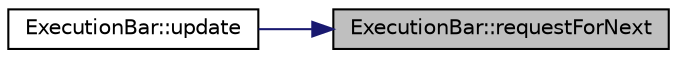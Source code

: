 digraph "ExecutionBar::requestForNext"
{
 // LATEX_PDF_SIZE
  edge [fontname="Helvetica",fontsize="10",labelfontname="Helvetica",labelfontsize="10"];
  node [fontname="Helvetica",fontsize="10",shape=record];
  rankdir="RL";
  Node1 [label="ExecutionBar::requestForNext",height=0.2,width=0.4,color="black", fillcolor="grey75", style="filled", fontcolor="black",tooltip=" "];
  Node1 -> Node2 [dir="back",color="midnightblue",fontsize="10",style="solid",fontname="Helvetica"];
  Node2 [label="ExecutionBar::update",height=0.2,width=0.4,color="black", fillcolor="white", style="filled",URL="$class_execution_bar.html#a3b5f91b7ef8d954c691b651c17b44851",tooltip=" "];
}
